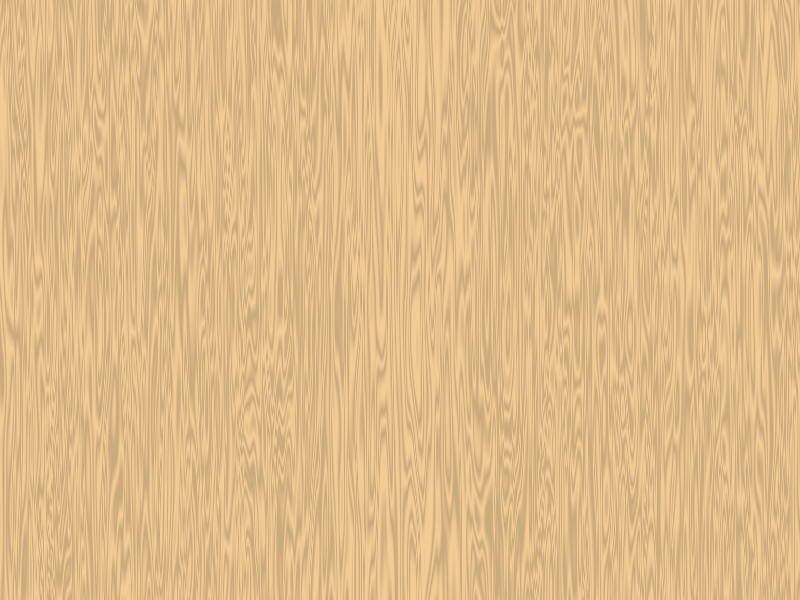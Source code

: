 // http://xahlee.org/3d/index.html

// POV-Ray transparency study

#include "textures.inc"
#include "colors.inc"
#include "woods.inc"
#include "stones.inc"
#include "metals.inc"
#include "skies.inc"


global_settings { 
    assumed_gamma 1.0
}


light_source { 
    <1500,1500,1500>
    color White
}

camera { 
    location <0,2,0>
    look_at  <0,0,0>
    //translate -.8
}

plane
{ 
    <0,1,0> // normal vector
    , -3 // distance from origin
    pigment
    { 
        DMFWood4
        //DMFLightOak
        turbulence 2.5
        //scale <1, 1, 20>*.22
        scale 5
    }
    finish { specular 1 } 
    
    /*
    normal
    { 
        gradient x 1
        slope_map
        { 
            [0 <0, 1>] // 0 height, strong slope up
            [.05 <1, 0>] // maximum height, horizontal
            [.95 <1, 0>] // maximum height, horizontal
            [1 <0, -1>] // 0 height, strong slope down
        }
    }
    */
}


